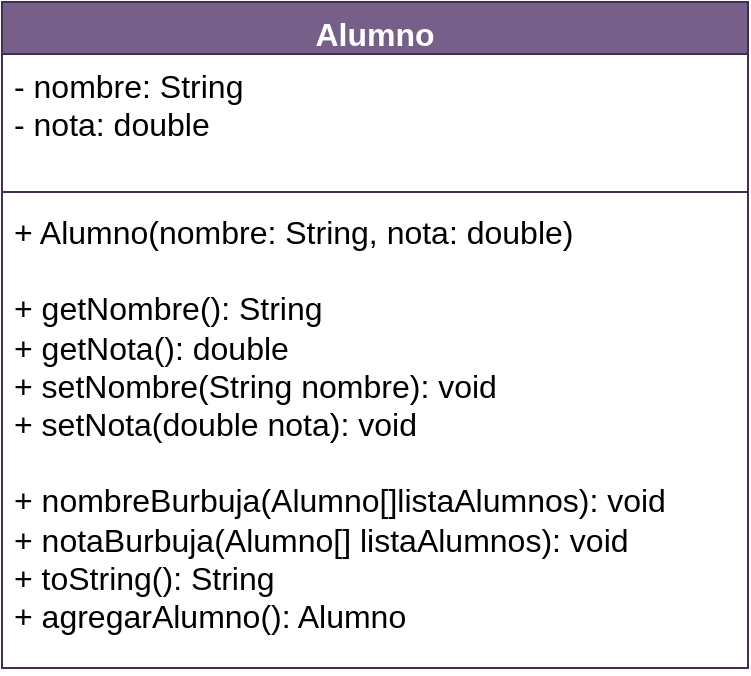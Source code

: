<mxfile version="23.1.5" type="device">
  <diagram id="1puRnvE-JXXSaP3qe0Dy" name="Página-1">
    <mxGraphModel dx="1335" dy="1602" grid="0" gridSize="10" guides="1" tooltips="1" connect="1" arrows="1" fold="1" page="0" pageScale="1" pageWidth="827" pageHeight="1169" math="0" shadow="0">
      <root>
        <mxCell id="0" />
        <mxCell id="1" parent="0" />
        <mxCell id="PYzLh-I4QtLLchsuRqWH-5" value="Alumno" style="swimlane;fontStyle=1;align=center;verticalAlign=top;childLayout=stackLayout;horizontal=1;startSize=26;horizontalStack=0;resizeParent=1;resizeParentMax=0;resizeLast=0;collapsible=1;marginBottom=0;whiteSpace=wrap;html=1;fontSize=16;fillColor=#76608a;strokeColor=#432D57;fontColor=#ffffff;" vertex="1" parent="1">
          <mxGeometry x="49" y="-535" width="373" height="333" as="geometry" />
        </mxCell>
        <mxCell id="PYzLh-I4QtLLchsuRqWH-6" value="&lt;div&gt;- nombre: String&amp;nbsp; &amp;nbsp; &amp;nbsp; &amp;nbsp; &amp;nbsp; &amp;nbsp; &amp;nbsp; &amp;nbsp; &amp;nbsp; &amp;nbsp; &amp;nbsp;&lt;/div&gt;&lt;div&gt;- nota: double&amp;nbsp;&amp;nbsp;&lt;/div&gt;" style="text;strokeColor=none;fillColor=none;align=left;verticalAlign=top;spacingLeft=4;spacingRight=4;overflow=hidden;rotatable=0;points=[[0,0.5],[1,0.5]];portConstraint=eastwest;whiteSpace=wrap;html=1;fontSize=16;" vertex="1" parent="PYzLh-I4QtLLchsuRqWH-5">
          <mxGeometry y="26" width="373" height="65" as="geometry" />
        </mxCell>
        <mxCell id="PYzLh-I4QtLLchsuRqWH-7" value="" style="line;strokeWidth=1;fillColor=none;align=left;verticalAlign=middle;spacingTop=-1;spacingLeft=3;spacingRight=3;rotatable=0;labelPosition=right;points=[];portConstraint=eastwest;strokeColor=inherit;fontSize=16;" vertex="1" parent="PYzLh-I4QtLLchsuRqWH-5">
          <mxGeometry y="91" width="373" height="8" as="geometry" />
        </mxCell>
        <mxCell id="PYzLh-I4QtLLchsuRqWH-8" value="&lt;div&gt;+ Alumno(nombre: String, nota: double)&lt;/div&gt;&lt;div&gt;&lt;br&gt;&lt;/div&gt;&lt;div&gt;+ getNombre(): String&amp;nbsp; &amp;nbsp; &amp;nbsp; &amp;nbsp; &amp;nbsp; &amp;nbsp; &amp;nbsp; &amp;nbsp;&amp;nbsp;&lt;/div&gt;&lt;div&gt;+ getNota(): double&amp;nbsp; &amp;nbsp; &amp;nbsp; &amp;nbsp; &amp;nbsp; &amp;nbsp; &amp;nbsp; &amp;nbsp; &amp;nbsp; &amp;nbsp; &amp;nbsp; &amp;nbsp; &amp;nbsp; &amp;nbsp; &amp;nbsp; &amp;nbsp; &amp;nbsp; &amp;nbsp; &amp;nbsp; &amp;nbsp; &amp;nbsp; &amp;nbsp; &amp;nbsp;&lt;/div&gt;&lt;div&gt;&lt;span style=&quot;background-color: initial;&quot;&gt;+ setNombre(String nombre): void&amp;nbsp; &amp;nbsp;&amp;nbsp;&lt;/span&gt;&lt;/div&gt;&lt;div&gt;+ setNota(double nota): void&amp;nbsp; &amp;nbsp; &amp;nbsp; &amp;nbsp;&amp;nbsp;&lt;/div&gt;&lt;div&gt;&lt;br&gt;&lt;/div&gt;&lt;div&gt;+ nombreBurbuja(Alumno[]listaAlumnos): void&amp;nbsp;&lt;/div&gt;&lt;div&gt;+ notaBurbuja(Alumno[] listaAlumnos): void&amp;nbsp;&lt;/div&gt;&lt;div&gt;+ toString(): String&amp;nbsp; &amp;nbsp; &amp;nbsp; &amp;nbsp; &amp;nbsp; &amp;nbsp; &amp;nbsp; &amp;nbsp; &amp;nbsp;&lt;/div&gt;&lt;div&gt;+ agregarAlumno(): Alumno&lt;br&gt;&lt;/div&gt;" style="text;strokeColor=none;fillColor=none;align=left;verticalAlign=top;spacingLeft=4;spacingRight=4;overflow=hidden;rotatable=0;points=[[0,0.5],[1,0.5]];portConstraint=eastwest;whiteSpace=wrap;html=1;fontSize=16;" vertex="1" parent="PYzLh-I4QtLLchsuRqWH-5">
          <mxGeometry y="99" width="373" height="234" as="geometry" />
        </mxCell>
      </root>
    </mxGraphModel>
  </diagram>
</mxfile>

